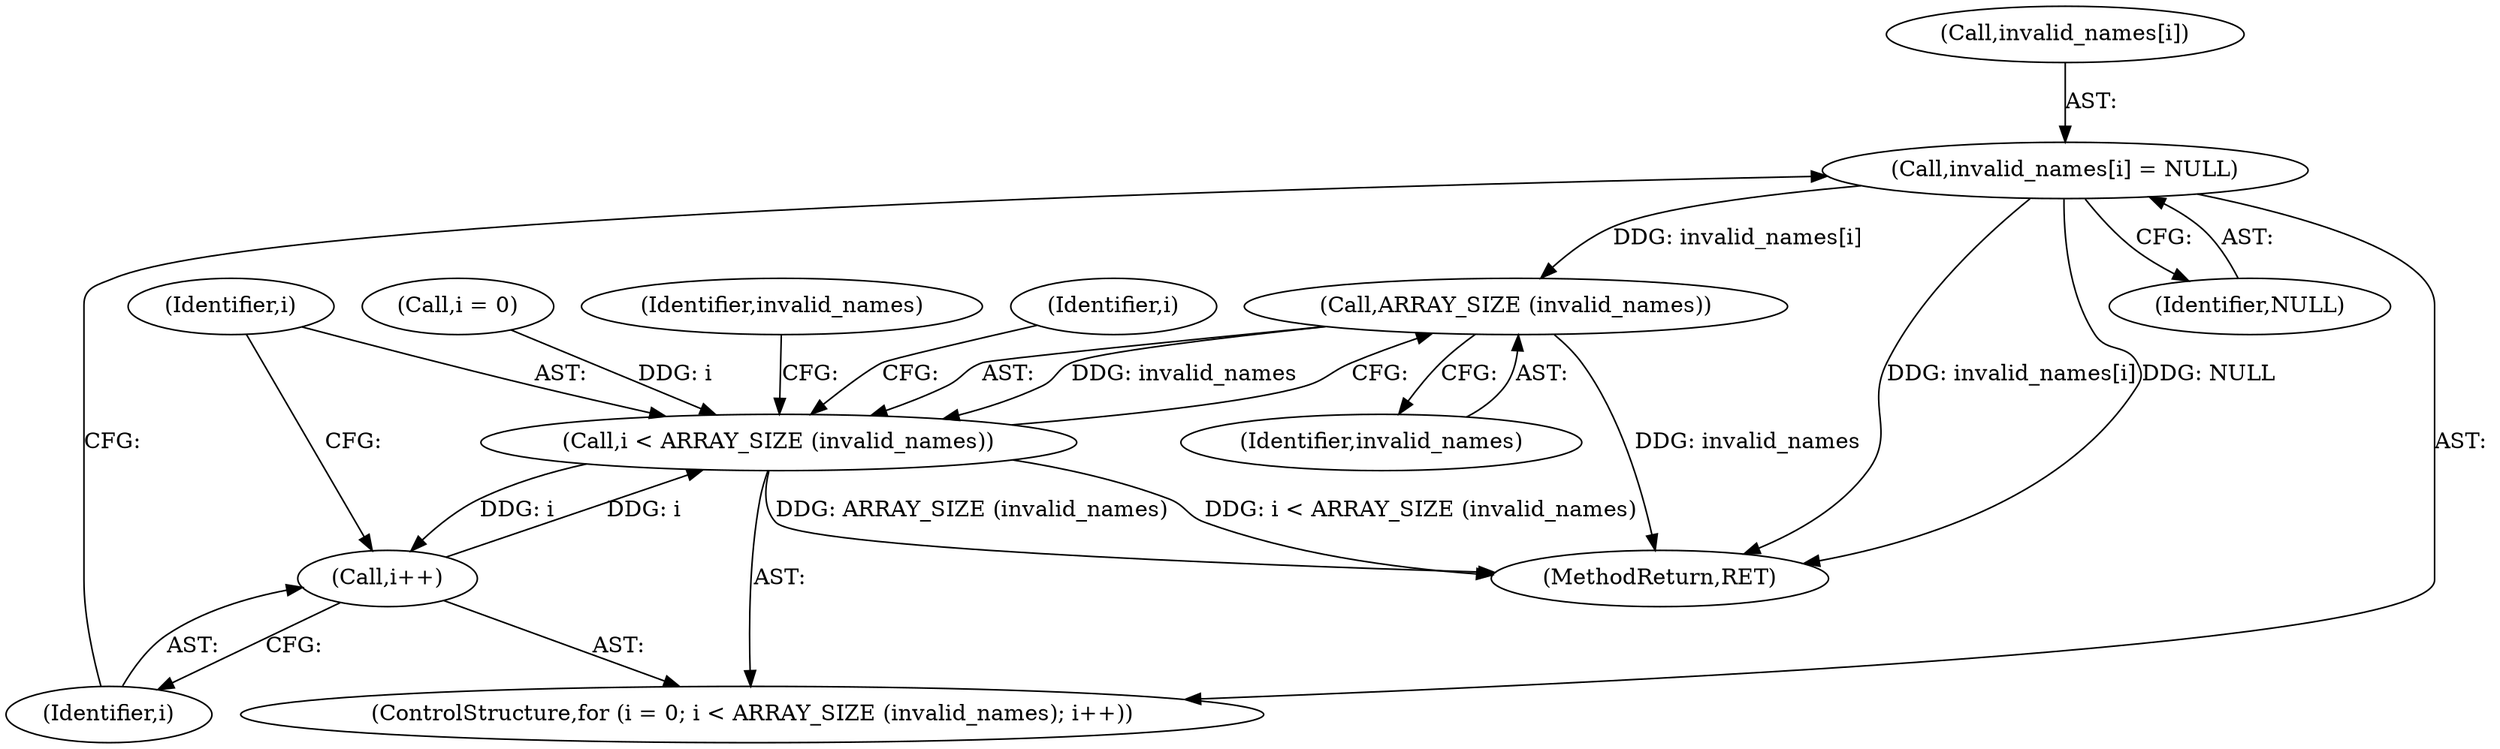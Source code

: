 digraph "0_savannah_17953b5893f7c9835f0dd2a704ba04e0371d2cbd_0@array" {
"1000198" [label="(Call,invalid_names[i] = NULL)"];
"1000194" [label="(Call,ARRAY_SIZE (invalid_names))"];
"1000192" [label="(Call,i < ARRAY_SIZE (invalid_names))"];
"1000196" [label="(Call,i++)"];
"1000189" [label="(Call,i = 0)"];
"1000195" [label="(Identifier,invalid_names)"];
"1000199" [label="(Call,invalid_names[i])"];
"1000196" [label="(Call,i++)"];
"1000198" [label="(Call,invalid_names[i] = NULL)"];
"1000200" [label="(Identifier,invalid_names)"];
"1000194" [label="(Call,ARRAY_SIZE (invalid_names))"];
"1002119" [label="(MethodReturn,RET)"];
"1000197" [label="(Identifier,i)"];
"1000188" [label="(ControlStructure,for (i = 0; i < ARRAY_SIZE (invalid_names); i++))"];
"1000205" [label="(Identifier,i)"];
"1000202" [label="(Identifier,NULL)"];
"1000193" [label="(Identifier,i)"];
"1000192" [label="(Call,i < ARRAY_SIZE (invalid_names))"];
"1000198" -> "1000188"  [label="AST: "];
"1000198" -> "1000202"  [label="CFG: "];
"1000199" -> "1000198"  [label="AST: "];
"1000202" -> "1000198"  [label="AST: "];
"1000197" -> "1000198"  [label="CFG: "];
"1000198" -> "1002119"  [label="DDG: invalid_names[i]"];
"1000198" -> "1002119"  [label="DDG: NULL"];
"1000198" -> "1000194"  [label="DDG: invalid_names[i]"];
"1000194" -> "1000192"  [label="AST: "];
"1000194" -> "1000195"  [label="CFG: "];
"1000195" -> "1000194"  [label="AST: "];
"1000192" -> "1000194"  [label="CFG: "];
"1000194" -> "1002119"  [label="DDG: invalid_names"];
"1000194" -> "1000192"  [label="DDG: invalid_names"];
"1000192" -> "1000188"  [label="AST: "];
"1000193" -> "1000192"  [label="AST: "];
"1000200" -> "1000192"  [label="CFG: "];
"1000205" -> "1000192"  [label="CFG: "];
"1000192" -> "1002119"  [label="DDG: ARRAY_SIZE (invalid_names)"];
"1000192" -> "1002119"  [label="DDG: i < ARRAY_SIZE (invalid_names)"];
"1000189" -> "1000192"  [label="DDG: i"];
"1000196" -> "1000192"  [label="DDG: i"];
"1000192" -> "1000196"  [label="DDG: i"];
"1000196" -> "1000188"  [label="AST: "];
"1000196" -> "1000197"  [label="CFG: "];
"1000197" -> "1000196"  [label="AST: "];
"1000193" -> "1000196"  [label="CFG: "];
}
